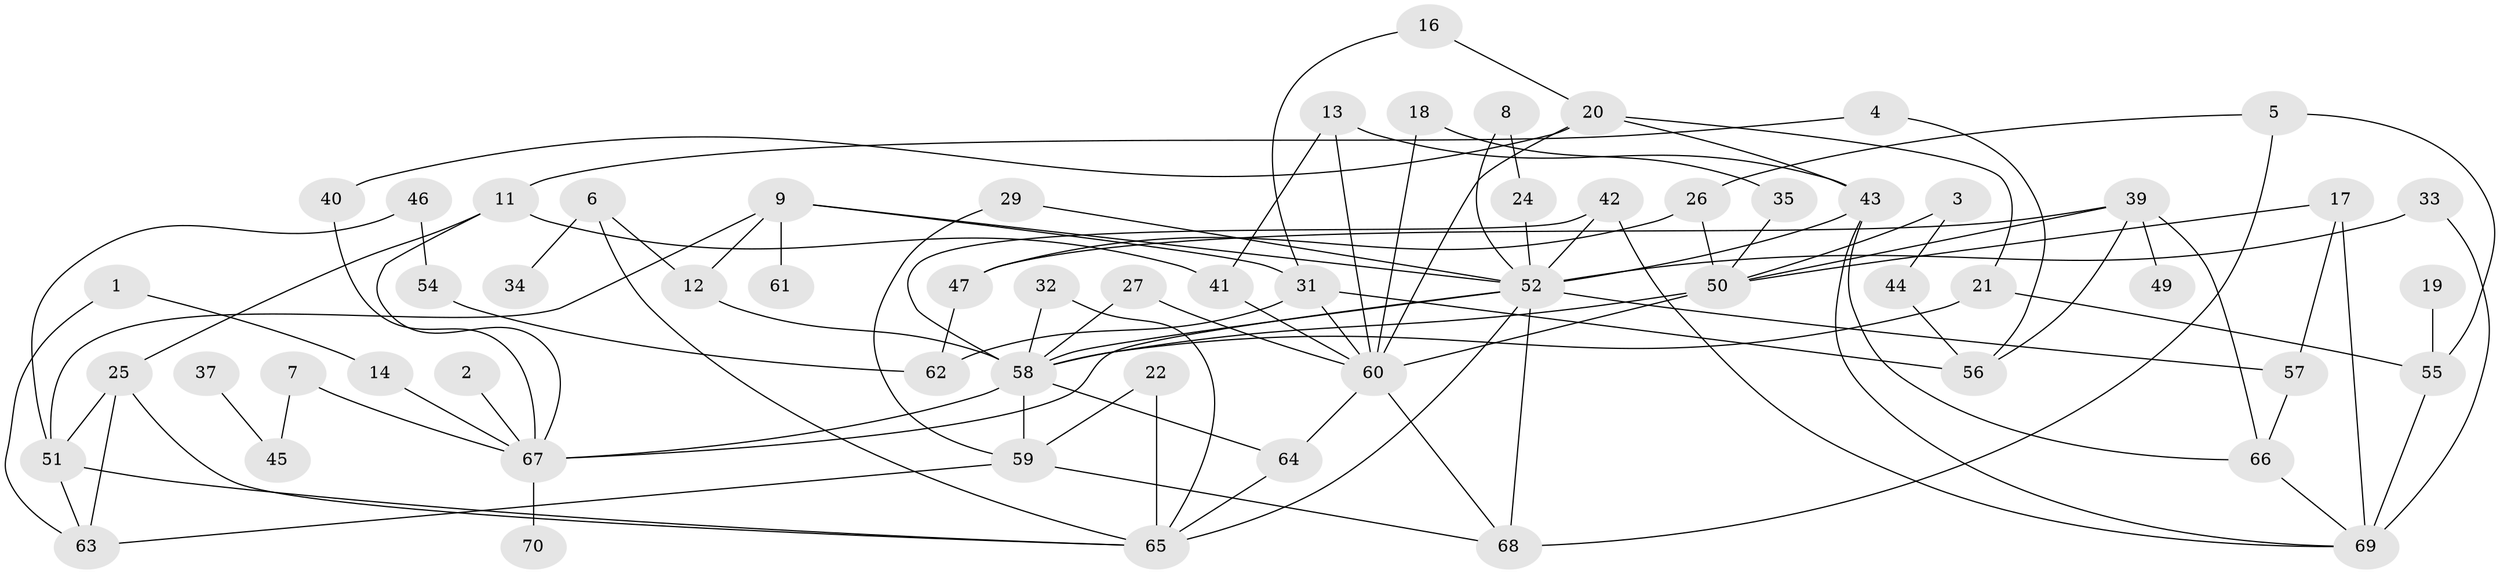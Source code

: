 // original degree distribution, {1: 0.19285714285714287, 2: 0.29285714285714287, 6: 0.02142857142857143, 3: 0.2571428571428571, 7: 0.007142857142857143, 5: 0.07142857142857142, 4: 0.1, 0: 0.05, 8: 0.007142857142857143}
// Generated by graph-tools (version 1.1) at 2025/25/03/09/25 03:25:15]
// undirected, 61 vertices, 104 edges
graph export_dot {
graph [start="1"]
  node [color=gray90,style=filled];
  1;
  2;
  3;
  4;
  5;
  6;
  7;
  8;
  9;
  11;
  12;
  13;
  14;
  16;
  17;
  18;
  19;
  20;
  21;
  22;
  24;
  25;
  26;
  27;
  29;
  31;
  32;
  33;
  34;
  35;
  37;
  39;
  40;
  41;
  42;
  43;
  44;
  45;
  46;
  47;
  49;
  50;
  51;
  52;
  54;
  55;
  56;
  57;
  58;
  59;
  60;
  61;
  62;
  63;
  64;
  65;
  66;
  67;
  68;
  69;
  70;
  1 -- 14 [weight=1.0];
  1 -- 63 [weight=1.0];
  2 -- 67 [weight=1.0];
  3 -- 44 [weight=1.0];
  3 -- 50 [weight=1.0];
  4 -- 11 [weight=1.0];
  4 -- 56 [weight=1.0];
  5 -- 26 [weight=1.0];
  5 -- 55 [weight=1.0];
  5 -- 68 [weight=1.0];
  6 -- 12 [weight=1.0];
  6 -- 34 [weight=1.0];
  6 -- 65 [weight=1.0];
  7 -- 45 [weight=1.0];
  7 -- 67 [weight=1.0];
  8 -- 24 [weight=1.0];
  8 -- 52 [weight=1.0];
  9 -- 12 [weight=1.0];
  9 -- 31 [weight=1.0];
  9 -- 51 [weight=1.0];
  9 -- 52 [weight=2.0];
  9 -- 61 [weight=2.0];
  11 -- 25 [weight=1.0];
  11 -- 41 [weight=1.0];
  11 -- 67 [weight=1.0];
  12 -- 58 [weight=1.0];
  13 -- 41 [weight=1.0];
  13 -- 43 [weight=1.0];
  13 -- 60 [weight=1.0];
  14 -- 67 [weight=1.0];
  16 -- 20 [weight=1.0];
  16 -- 31 [weight=1.0];
  17 -- 50 [weight=1.0];
  17 -- 57 [weight=1.0];
  17 -- 69 [weight=1.0];
  18 -- 35 [weight=1.0];
  18 -- 60 [weight=1.0];
  19 -- 55 [weight=1.0];
  20 -- 21 [weight=1.0];
  20 -- 40 [weight=2.0];
  20 -- 43 [weight=1.0];
  20 -- 60 [weight=1.0];
  21 -- 55 [weight=1.0];
  21 -- 58 [weight=1.0];
  22 -- 59 [weight=1.0];
  22 -- 65 [weight=1.0];
  24 -- 52 [weight=1.0];
  25 -- 51 [weight=1.0];
  25 -- 63 [weight=1.0];
  25 -- 65 [weight=1.0];
  26 -- 47 [weight=1.0];
  26 -- 50 [weight=1.0];
  27 -- 58 [weight=1.0];
  27 -- 60 [weight=1.0];
  29 -- 52 [weight=1.0];
  29 -- 59 [weight=1.0];
  31 -- 56 [weight=1.0];
  31 -- 60 [weight=1.0];
  31 -- 62 [weight=1.0];
  32 -- 58 [weight=1.0];
  32 -- 65 [weight=1.0];
  33 -- 52 [weight=1.0];
  33 -- 69 [weight=1.0];
  35 -- 50 [weight=1.0];
  37 -- 45 [weight=1.0];
  39 -- 47 [weight=1.0];
  39 -- 49 [weight=1.0];
  39 -- 50 [weight=1.0];
  39 -- 56 [weight=1.0];
  39 -- 66 [weight=1.0];
  40 -- 67 [weight=1.0];
  41 -- 60 [weight=1.0];
  42 -- 52 [weight=1.0];
  42 -- 58 [weight=1.0];
  42 -- 69 [weight=1.0];
  43 -- 52 [weight=1.0];
  43 -- 66 [weight=1.0];
  43 -- 69 [weight=1.0];
  44 -- 56 [weight=1.0];
  46 -- 51 [weight=1.0];
  46 -- 54 [weight=1.0];
  47 -- 62 [weight=1.0];
  50 -- 58 [weight=1.0];
  50 -- 60 [weight=1.0];
  51 -- 63 [weight=1.0];
  51 -- 65 [weight=1.0];
  52 -- 57 [weight=1.0];
  52 -- 58 [weight=1.0];
  52 -- 65 [weight=1.0];
  52 -- 67 [weight=1.0];
  52 -- 68 [weight=1.0];
  54 -- 62 [weight=1.0];
  55 -- 69 [weight=2.0];
  57 -- 66 [weight=1.0];
  58 -- 59 [weight=1.0];
  58 -- 64 [weight=1.0];
  58 -- 67 [weight=1.0];
  59 -- 63 [weight=1.0];
  59 -- 68 [weight=1.0];
  60 -- 64 [weight=1.0];
  60 -- 68 [weight=1.0];
  64 -- 65 [weight=1.0];
  66 -- 69 [weight=1.0];
  67 -- 70 [weight=1.0];
}
